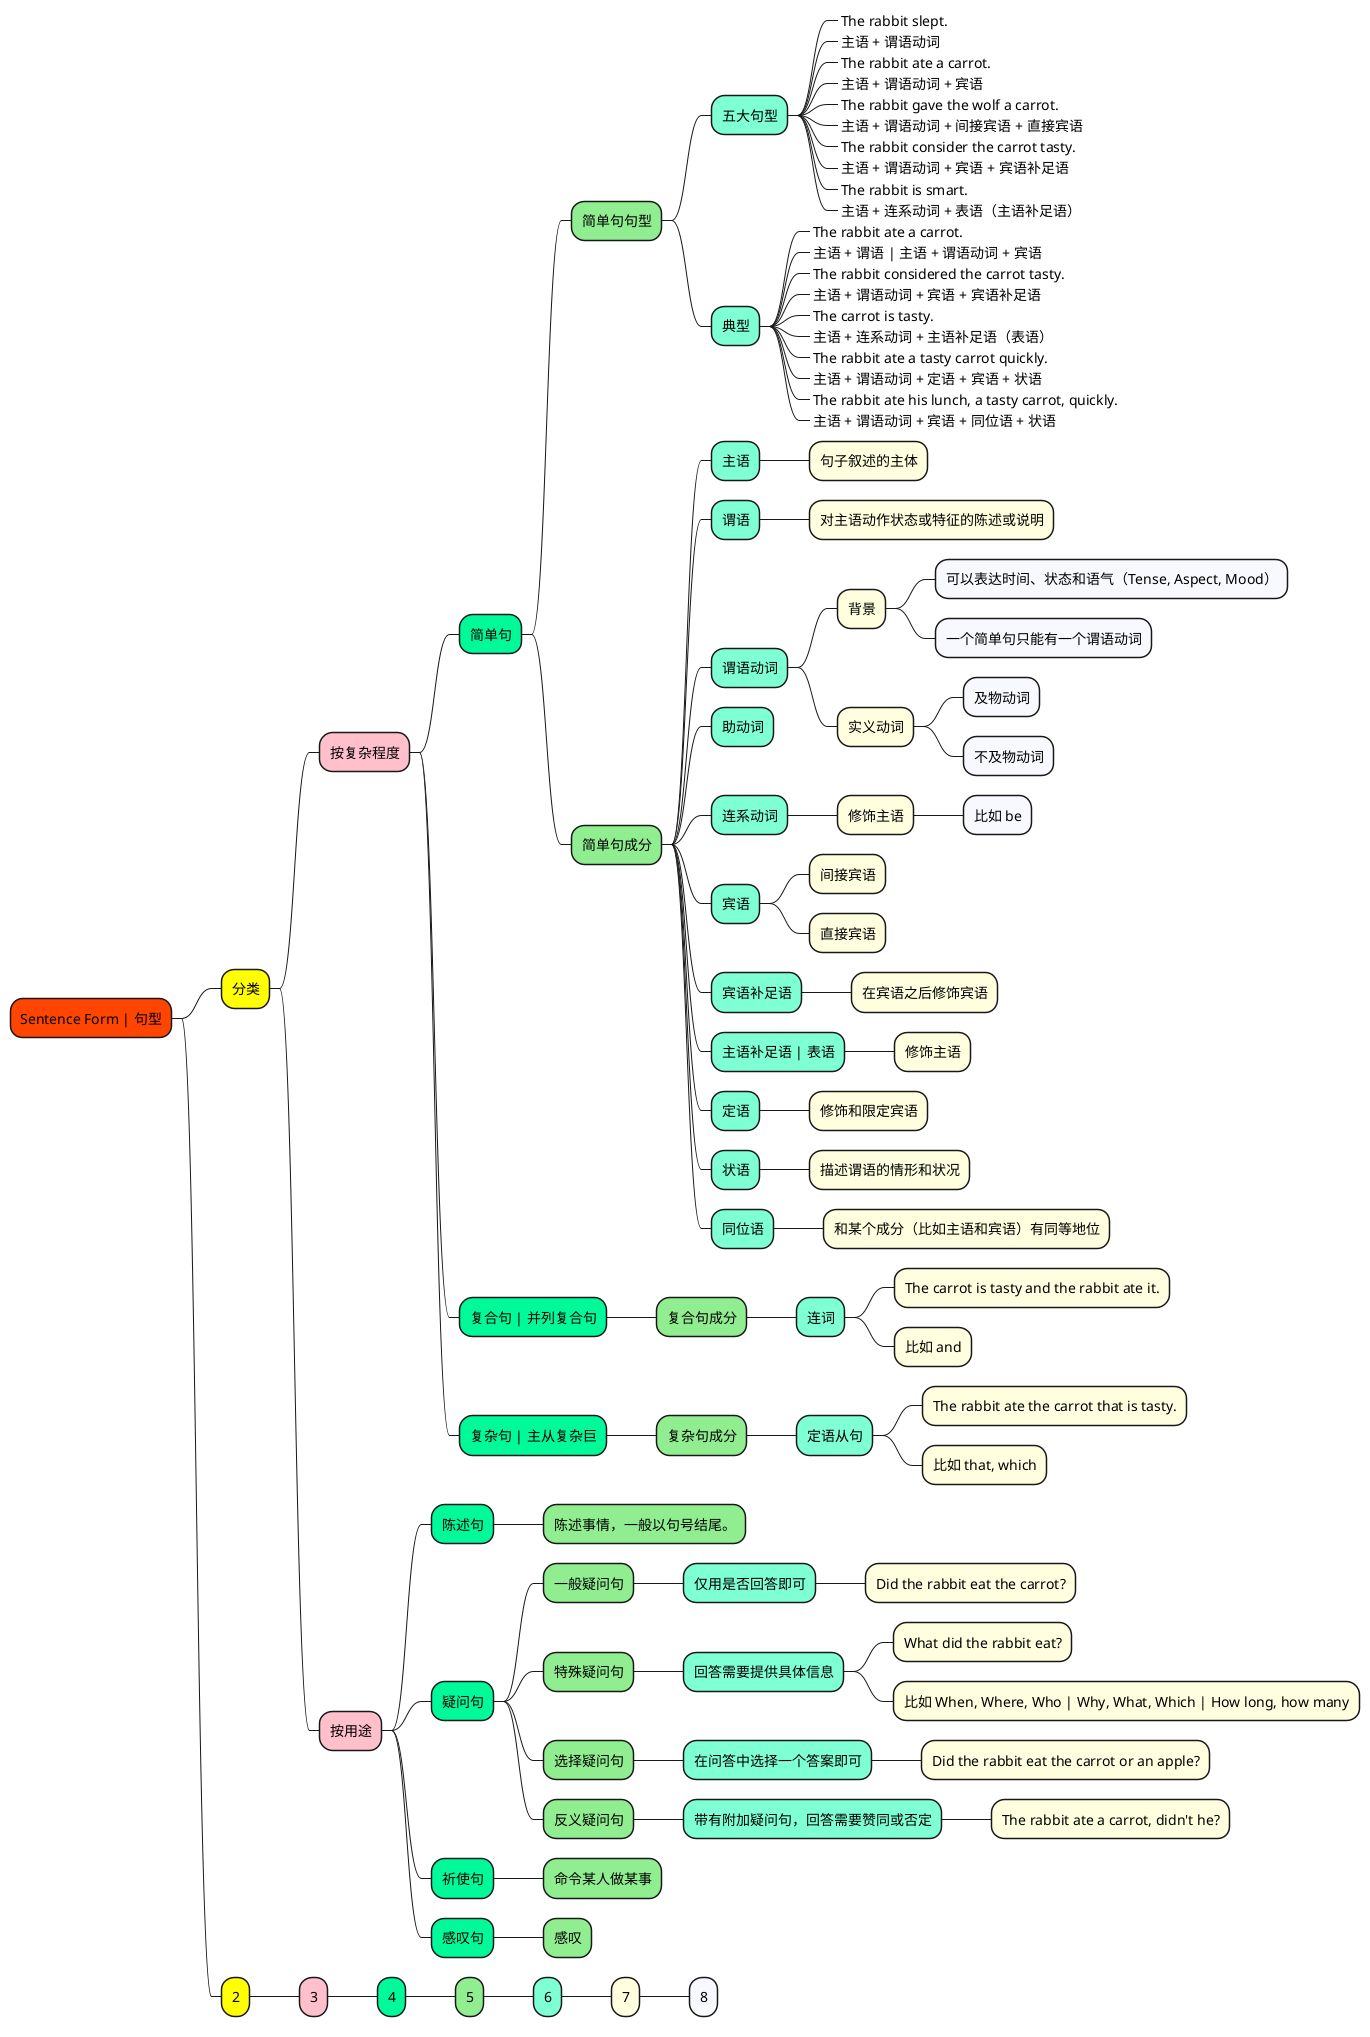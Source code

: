 @startmindmap

+[#OrangeRed] Sentence Form | 句型

++[#yellow] 分类

+++[#Pink] 按复杂程度

++++[#MediumSpringGreen] 简单句

+++++[#LightGreen] 简单句句型

++++++[#Aquamarine] 五大句型

+++++++[#LightYellow]_ The rabbit slept.
+++++++[#LightYellow]_ 主语 + 谓语动词
+++++++[#LightYellow]_ The rabbit ate a carrot.
+++++++[#LightYellow]_ 主语 + 谓语动词 + 宾语
+++++++[#LightYellow]_ The rabbit gave the wolf a carrot.
+++++++[#LightYellow]_ 主语 + 谓语动词 + 间接宾语 + 直接宾语
+++++++[#LightYellow]_ The rabbit consider the carrot tasty.
+++++++[#LightYellow]_ 主语 + 谓语动词 + 宾语 + 宾语补足语
+++++++[#LightYellow]_ The rabbit is smart.
+++++++[#LightYellow]_ 主语 + 连系动词 + 表语（主语补足语）

++++++[#Aquamarine] 典型

+++++++[#LightYellow]_ The rabbit ate a carrot.
+++++++[#LightYellow]_ 主语 + 谓语 | 主语 + 谓语动词 + 宾语
+++++++[#LightYellow]_ The rabbit considered the carrot tasty.
+++++++[#LightYellow]_ 主语 + 谓语动词 + 宾语 + 宾语补足语
+++++++[#LightYellow]_ The carrot is tasty.
+++++++[#LightYellow]_ 主语 + 连系动词 + 主语补足语（表语）
+++++++[#LightYellow]_ The rabbit ate a tasty carrot quickly.
+++++++[#LightYellow]_ 主语 + 谓语动词 + 定语 + 宾语 + 状语
+++++++[#LightYellow]_ The rabbit ate his lunch, a tasty carrot, quickly.
+++++++[#LightYellow]_ 主语 + 谓语动词 + 宾语 + 同位语 + 状语


+++++[#LightGreen] 简单句成分

++++++[#Aquamarine] 主语
+++++++[#LightYellow] 句子叙述的主体

++++++[#Aquamarine] 谓语
+++++++[#LightYellow] 对主语动作状态或特征的陈述或说明

++++++[#Aquamarine] 谓语动词
+++++++[#LightYellow] 背景
++++++++[#GhostWhite] 可以表达时间、状态和语气（Tense, Aspect, Mood）
++++++++[#GhostWhite] 一个简单句只能有一个谓语动词

+++++++[#LightYellow] 实义动词
++++++++[#GhostWhite] 及物动词
++++++++[#GhostWhite] 不及物动词

++++++[#Aquamarine] 助动词

++++++[#Aquamarine] 连系动词
+++++++[#LightYellow] 修饰主语
++++++++[#GhostWhite] 比如 be

++++++[#Aquamarine] 宾语
+++++++[#LightYellow] 间接宾语
+++++++[#LightYellow] 直接宾语

++++++[#Aquamarine] 宾语补足语
+++++++[#LightYellow] 在宾语之后修饰宾语

++++++[#Aquamarine] 主语补足语 | 表语
+++++++[#LightYellow] 修饰主语

++++++[#Aquamarine] 定语
+++++++[#LightYellow] 修饰和限定宾语

++++++[#Aquamarine] 状语
+++++++[#LightYellow] 描述谓语的情形和状况

++++++[#Aquamarine] 同位语
+++++++[#LightYellow] 和某个成分（比如主语和宾语）有同等地位


++++[#MediumSpringGreen] 复合句 | 并列复合句

+++++[#LightGreen] 复合句成分

++++++[#Aquamarine] 连词
+++++++[#LightYellow] The carrot is tasty and the rabbit ate it.
+++++++[#LightYellow] 比如 and


++++[#MediumSpringGreen] 复杂句 | 主从复杂巨

+++++[#LightGreen] 复杂句成分

++++++[#Aquamarine] 定语从句
+++++++[#LightYellow] The rabbit ate the carrot that is tasty.
+++++++[#LightYellow] 比如 that, which


+++[#Pink] 按用途

++++[#MediumSpringGreen] 陈述句
+++++[#LightGreen] 陈述事情，一般以句号结尾。

++++[#MediumSpringGreen] 疑问句
+++++[#LightGreen] 一般疑问句
++++++[#Aquamarine] 仅用是否回答即可
+++++++[#LightYellow] Did the rabbit eat the carrot?

+++++[#LightGreen] 特殊疑问句
++++++[#Aquamarine] 回答需要提供具体信息
+++++++[#LightYellow] What did the rabbit eat?
+++++++[#LightYellow] 比如 When, Where, Who | Why, What, Which | How long, how many

+++++[#LightGreen] 选择疑问句
++++++[#Aquamarine] 在问答中选择一个答案即可
+++++++[#LightYellow] Did the rabbit eat the carrot or an apple?

+++++[#LightGreen] 反义疑问句
++++++[#Aquamarine] 带有附加疑问句，回答需要赞同或否定
+++++++[#LightYellow] The rabbit ate a carrot, didn't he?

++++[#MediumSpringGreen] 祈使句
+++++[#LightGreen] 命令某人做某事

++++[#MediumSpringGreen] 感叹句
+++++[#LightGreen] 感叹


++[#yellow] 2

+++[#Pink] 3

++++[#MediumSpringGreen] 4
+++++[#LightGreen] 5
++++++[#Aquamarine] 6
+++++++[#LightYellow] 7
++++++++[#GhostWhite] 8



'英语语法：句子成分 & 句子分类 https://www.bilibili.com/video/BV1Bq4y1h7AS


@endmindmap